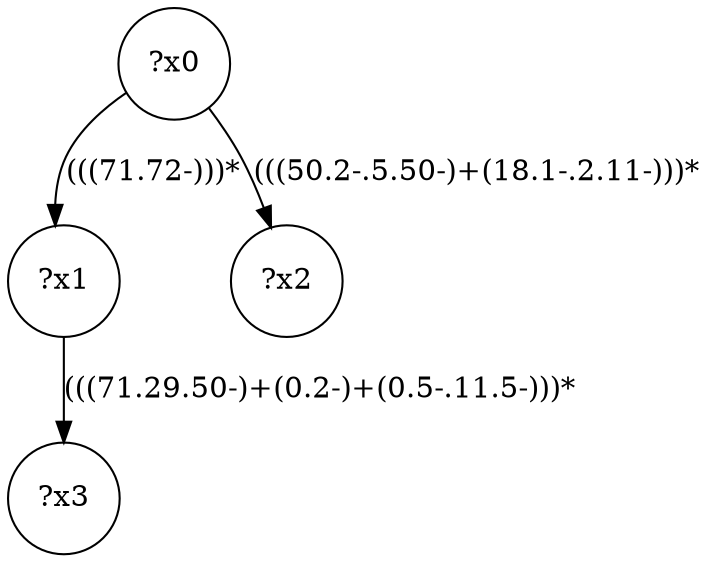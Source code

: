 digraph g {
	x0 [shape=circle, label="?x0"];
	x1 [shape=circle, label="?x1"];
	x0 -> x1 [label="(((71.72-)))*"];
	x2 [shape=circle, label="?x2"];
	x0 -> x2 [label="(((50.2-.5.50-)+(18.1-.2.11-)))*"];
	x3 [shape=circle, label="?x3"];
	x1 -> x3 [label="(((71.29.50-)+(0.2-)+(0.5-.11.5-)))*"];
}
